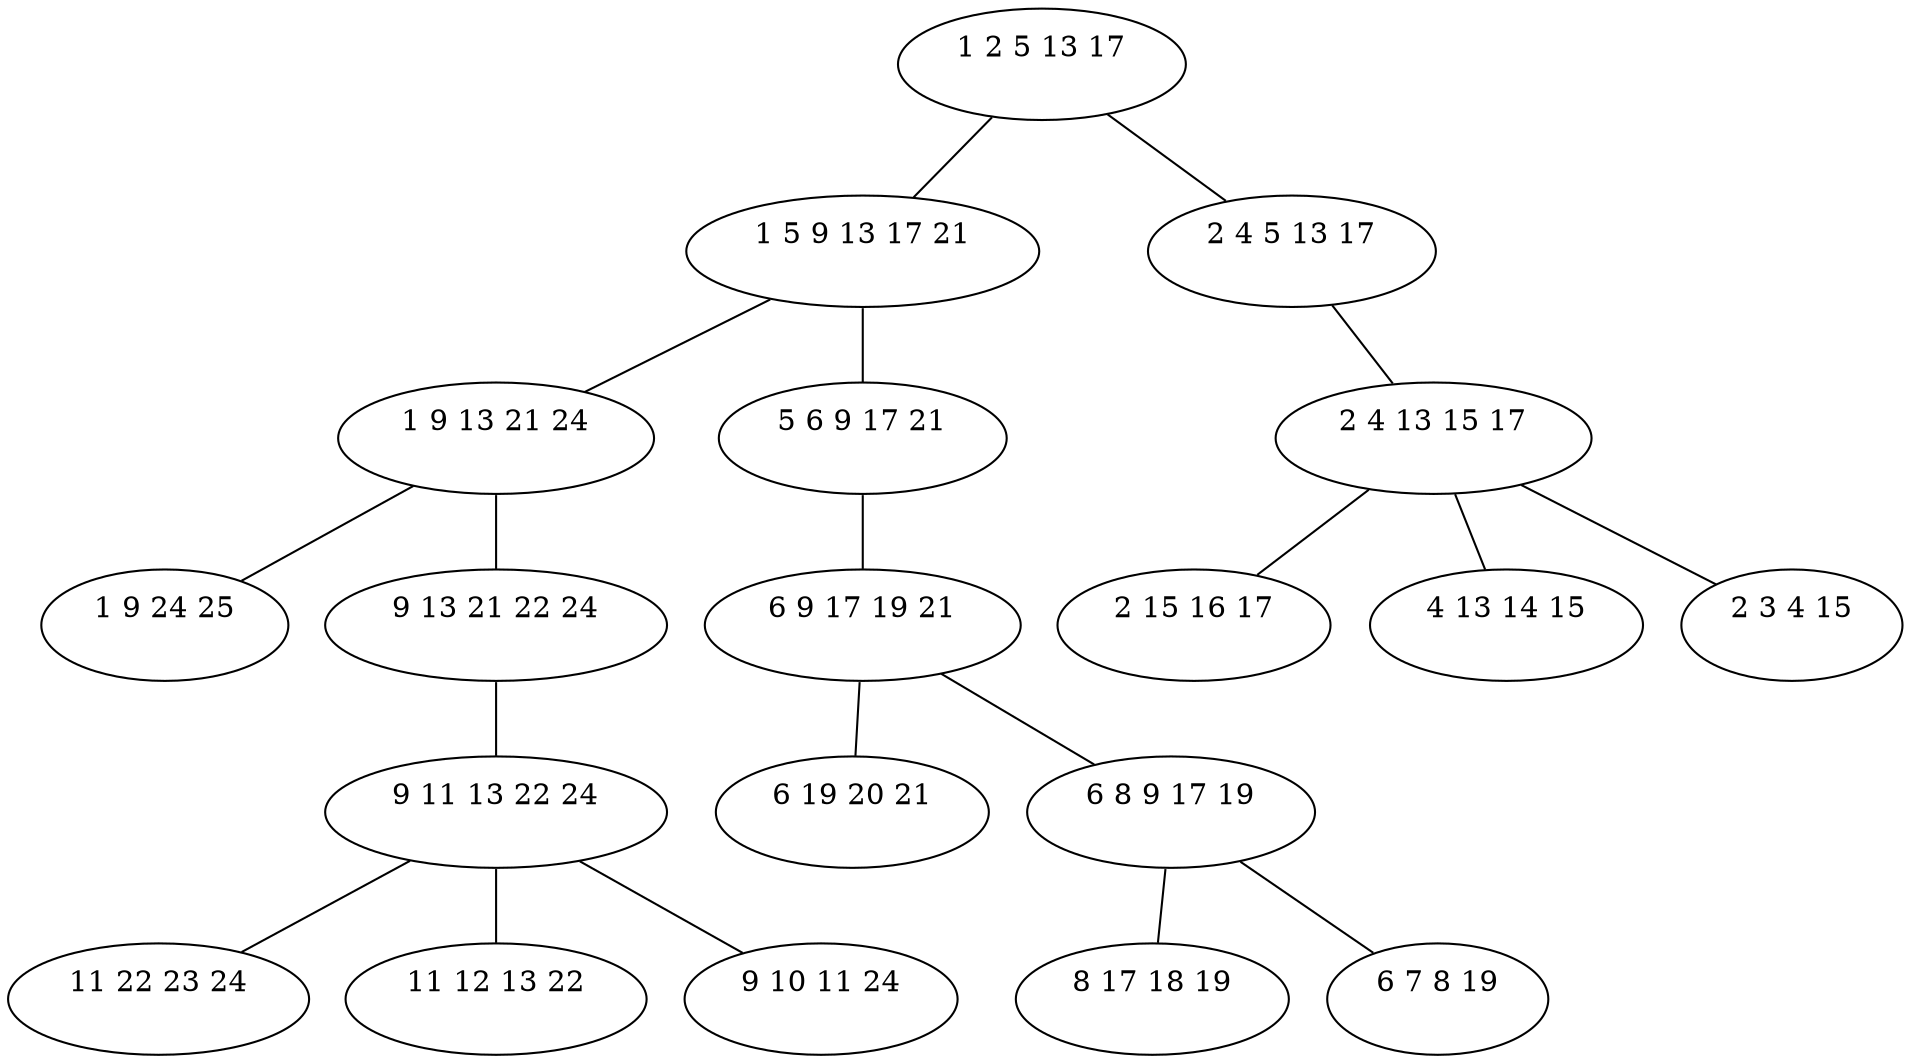 graph G {

	bag0 [label="1 2 5 13 17
 "]
	bag1 [label="1 5 9 13 17 21
 "]
	bag2 [label="1 9 13 21 24
 "]
	bag3 [label="1 9 24 25
 "]
	bag4 [label="9 13 21 22 24
 "]
	bag5 [label="9 11 13 22 24
 "]
	bag6 [label="11 22 23 24
 "]
	bag7 [label="11 12 13 22
 "]
	bag8 [label="9 10 11 24
 "]
	bag9 [label="5 6 9 17 21
 "]
	bag10 [label="6 9 17 19 21
 "]
	bag11 [label="6 19 20 21
 "]
	bag12 [label="6 8 9 17 19
 "]
	bag13 [label="8 17 18 19
 "]
	bag14 [label="6 7 8 19
 "]
	bag15 [label="2 4 5 13 17
 "]
	bag16 [label="2 4 13 15 17
 "]
	bag17 [label="2 15 16 17
 "]
	bag18 [label="4 13 14 15
 "]
	bag19 [label="2 3 4 15
 "]

	bag0 -- bag1
	bag0 -- bag15
	bag1 -- bag2
	bag1 -- bag9
	bag2 -- bag3
	bag2 -- bag4
	bag4 -- bag5
	bag5 -- bag6
	bag5 -- bag7
	bag5 -- bag8
	bag9 -- bag10
	bag10 -- bag11
	bag10 -- bag12
	bag12 -- bag13
	bag12 -- bag14
	bag15 -- bag16
	bag16 -- bag17
	bag16 -- bag18
	bag16 -- bag19

}